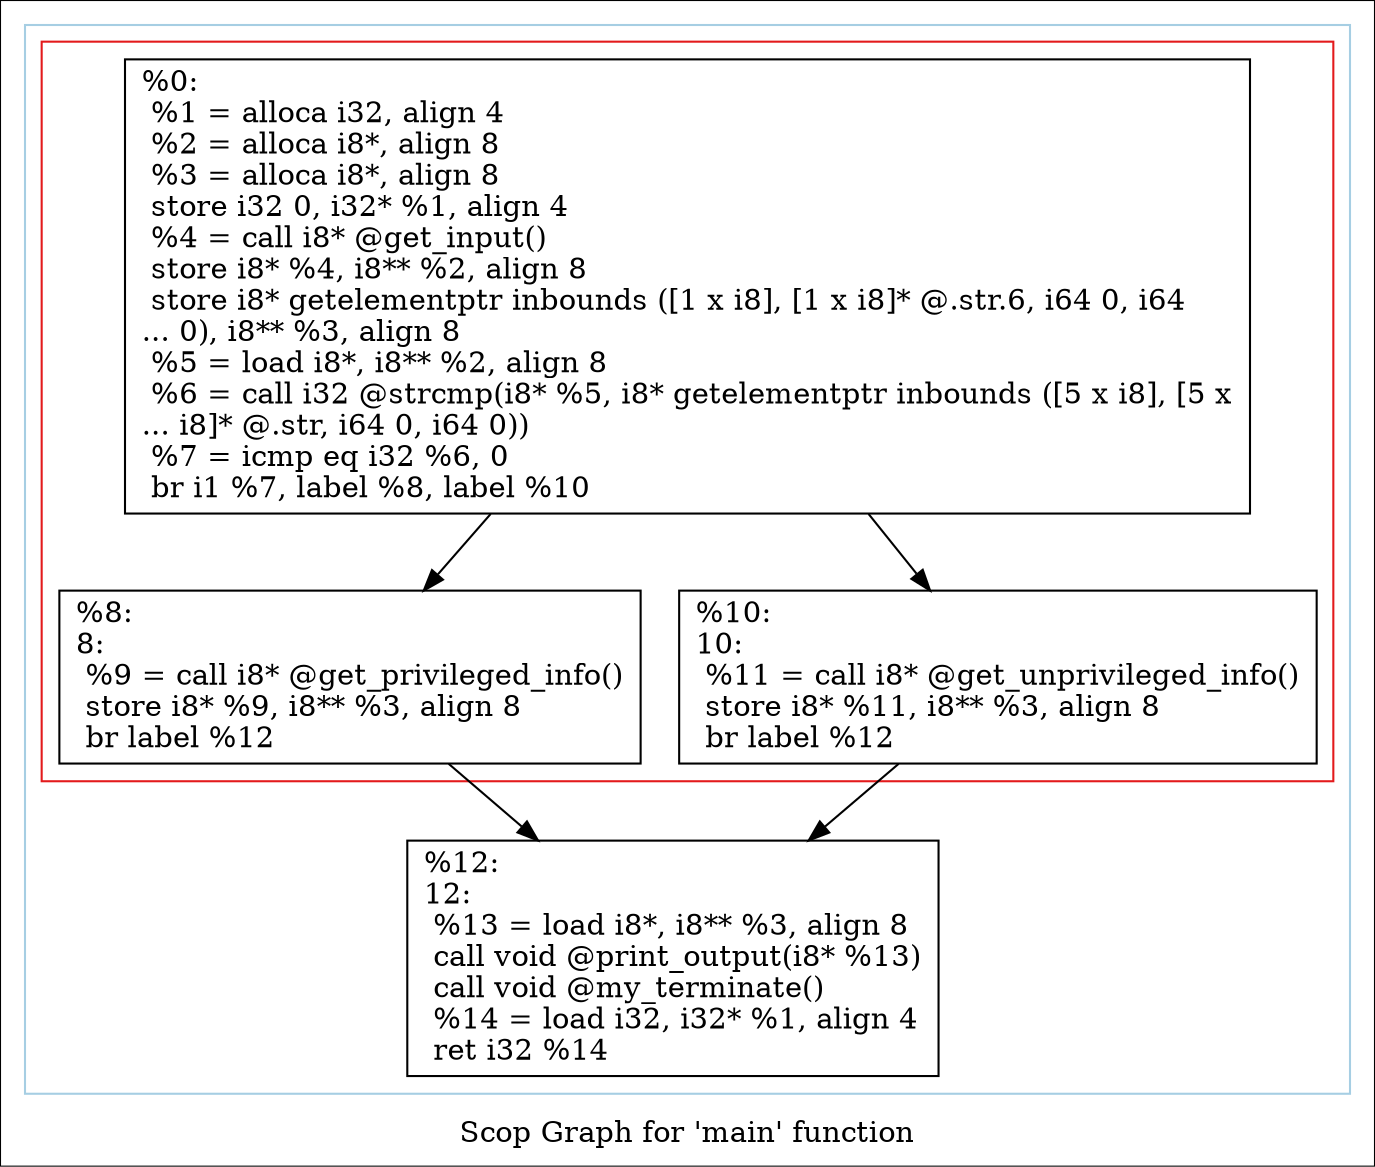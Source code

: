 digraph "Scop Graph for 'main' function" {
	label="Scop Graph for 'main' function";

	Node0x1a74ba0 [shape=record,label="{%0:\l  %1 = alloca i32, align 4\l  %2 = alloca i8*, align 8\l  %3 = alloca i8*, align 8\l  store i32 0, i32* %1, align 4\l  %4 = call i8* @get_input()\l  store i8* %4, i8** %2, align 8\l  store i8* getelementptr inbounds ([1 x i8], [1 x i8]* @.str.6, i64 0, i64\l... 0), i8** %3, align 8\l  %5 = load i8*, i8** %2, align 8\l  %6 = call i32 @strcmp(i8* %5, i8* getelementptr inbounds ([5 x i8], [5 x\l... i8]* @.str, i64 0, i64 0))\l  %7 = icmp eq i32 %6, 0\l  br i1 %7, label %8, label %10\l}"];
	Node0x1a74ba0 -> Node0x1a79950;
	Node0x1a74ba0 -> Node0x1a78700;
	Node0x1a79950 [shape=record,label="{%8:\l8:                                                \l  %9 = call i8* @get_privileged_info()\l  store i8* %9, i8** %3, align 8\l  br label %12\l}"];
	Node0x1a79950 -> Node0x1a7f3d0;
	Node0x1a7f3d0 [shape=record,label="{%12:\l12:                                               \l  %13 = load i8*, i8** %3, align 8\l  call void @print_output(i8* %13)\l  call void @my_terminate()\l  %14 = load i32, i32* %1, align 4\l  ret i32 %14\l}"];
	Node0x1a78700 [shape=record,label="{%10:\l10:                                               \l  %11 = call i8* @get_unprivileged_info()\l  store i8* %11, i8** %3, align 8\l  br label %12\l}"];
	Node0x1a78700 -> Node0x1a7f3d0;
	colorscheme = "paired12"
        subgraph cluster_0x1a7be30 {
          label = "";
          style = solid;
          color = 1
          subgraph cluster_0x1a4f570 {
            label = "";
            style = solid;
            color = 6
            Node0x1a74ba0;
            Node0x1a79950;
            Node0x1a78700;
          }
          Node0x1a7f3d0;
        }
}
